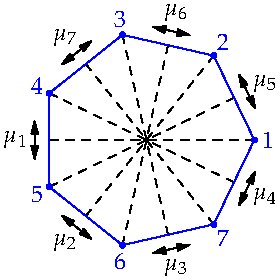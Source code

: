 settings.tex="pdflatex";

texpreamble("\usepackage{amsmath}
\usepackage{amsthm,amssymb}
\usepackage{mathpazo}
\usepackage[svgnames]{xcolor}
");
import graph;


size(140);

int n=7;

pair a=dir(0);

pair[] p={a};

for(int i=1; i<=n; ++i){p.push(rotate(360/n,(0,0))*p[i-1]);}

pair[] q={(p[0]+p[1])/2};

for(int i=1; i<=n+2; ++i){q.push(rotate(360/n,(0,0))*q[i-1]);}



path ar=1.15q[0]+0.2(p[0]-p[1])--1.15q[0]-0.2(p[0]-p[1]);

for(int i=0; i<n; ++i){
draw(p[i]--q[i+3],dashed);
draw(rotate(360*i/n,(0,0))*ar,Arrows);
label("$\mu_" + string(i+1) + "$",1.35q[i+3]);}


for(int i=0; i<n; ++i){
draw(p[i]--p[i+1],blue);
dot((string) string(i+1),p[i],p[i],blue);}